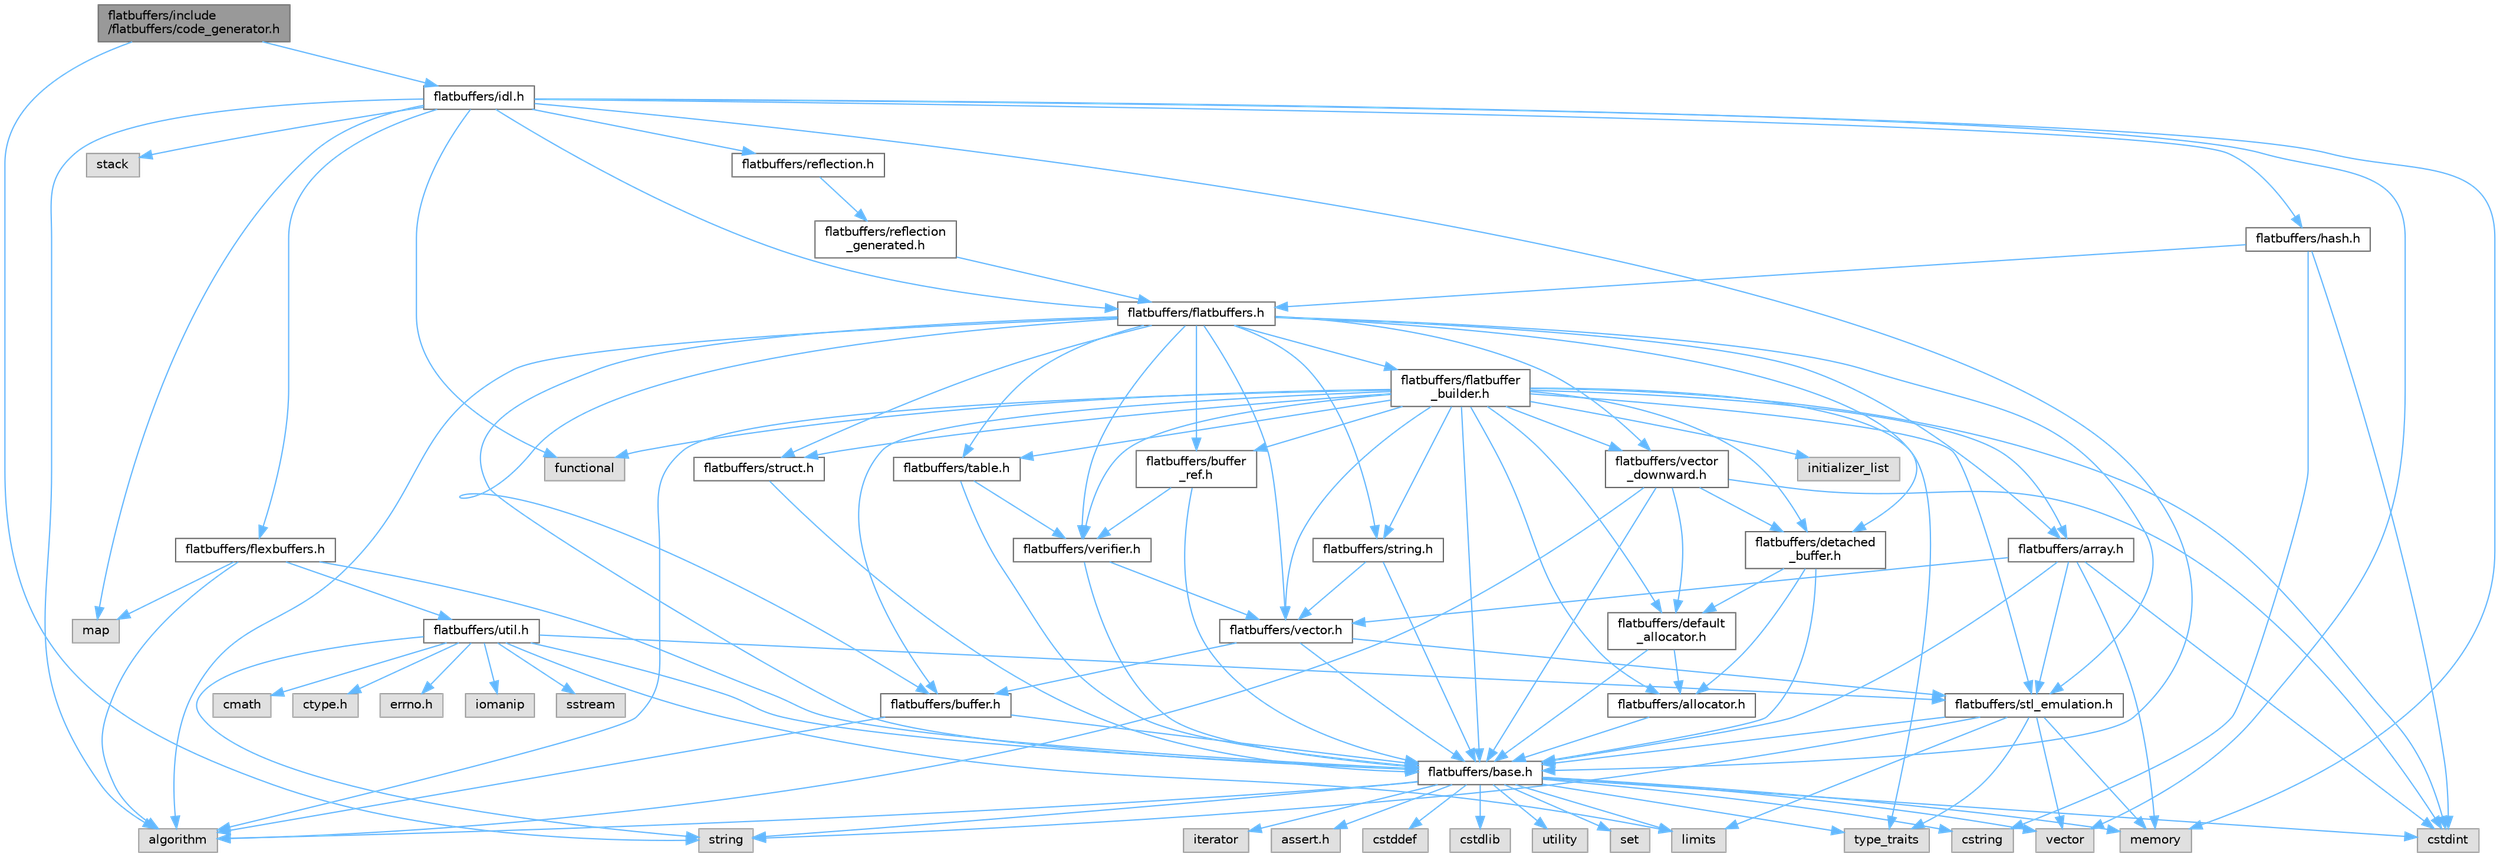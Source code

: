 digraph "flatbuffers/include/flatbuffers/code_generator.h"
{
 // LATEX_PDF_SIZE
  bgcolor="transparent";
  edge [fontname=Helvetica,fontsize=10,labelfontname=Helvetica,labelfontsize=10];
  node [fontname=Helvetica,fontsize=10,shape=box,height=0.2,width=0.4];
  Node1 [id="Node000001",label="flatbuffers/include\l/flatbuffers/code_generator.h",height=0.2,width=0.4,color="gray40", fillcolor="grey60", style="filled", fontcolor="black",tooltip=" "];
  Node1 -> Node2 [id="edge115_Node000001_Node000002",color="steelblue1",style="solid",tooltip=" "];
  Node2 [id="Node000002",label="string",height=0.2,width=0.4,color="grey60", fillcolor="#E0E0E0", style="filled",tooltip=" "];
  Node1 -> Node3 [id="edge116_Node000001_Node000003",color="steelblue1",style="solid",tooltip=" "];
  Node3 [id="Node000003",label="flatbuffers/idl.h",height=0.2,width=0.4,color="grey40", fillcolor="white", style="filled",URL="$idl_8h.html",tooltip=" "];
  Node3 -> Node4 [id="edge117_Node000003_Node000004",color="steelblue1",style="solid",tooltip=" "];
  Node4 [id="Node000004",label="algorithm",height=0.2,width=0.4,color="grey60", fillcolor="#E0E0E0", style="filled",tooltip=" "];
  Node3 -> Node5 [id="edge118_Node000003_Node000005",color="steelblue1",style="solid",tooltip=" "];
  Node5 [id="Node000005",label="functional",height=0.2,width=0.4,color="grey60", fillcolor="#E0E0E0", style="filled",tooltip=" "];
  Node3 -> Node6 [id="edge119_Node000003_Node000006",color="steelblue1",style="solid",tooltip=" "];
  Node6 [id="Node000006",label="map",height=0.2,width=0.4,color="grey60", fillcolor="#E0E0E0", style="filled",tooltip=" "];
  Node3 -> Node7 [id="edge120_Node000003_Node000007",color="steelblue1",style="solid",tooltip=" "];
  Node7 [id="Node000007",label="memory",height=0.2,width=0.4,color="grey60", fillcolor="#E0E0E0", style="filled",tooltip=" "];
  Node3 -> Node8 [id="edge121_Node000003_Node000008",color="steelblue1",style="solid",tooltip=" "];
  Node8 [id="Node000008",label="stack",height=0.2,width=0.4,color="grey60", fillcolor="#E0E0E0", style="filled",tooltip=" "];
  Node3 -> Node9 [id="edge122_Node000003_Node000009",color="steelblue1",style="solid",tooltip=" "];
  Node9 [id="Node000009",label="vector",height=0.2,width=0.4,color="grey60", fillcolor="#E0E0E0", style="filled",tooltip=" "];
  Node3 -> Node10 [id="edge123_Node000003_Node000010",color="steelblue1",style="solid",tooltip=" "];
  Node10 [id="Node000010",label="flatbuffers/base.h",height=0.2,width=0.4,color="grey40", fillcolor="white", style="filled",URL="$base_8h.html",tooltip=" "];
  Node10 -> Node11 [id="edge124_Node000010_Node000011",color="steelblue1",style="solid",tooltip=" "];
  Node11 [id="Node000011",label="assert.h",height=0.2,width=0.4,color="grey60", fillcolor="#E0E0E0", style="filled",tooltip=" "];
  Node10 -> Node12 [id="edge125_Node000010_Node000012",color="steelblue1",style="solid",tooltip=" "];
  Node12 [id="Node000012",label="cstdint",height=0.2,width=0.4,color="grey60", fillcolor="#E0E0E0", style="filled",tooltip=" "];
  Node10 -> Node13 [id="edge126_Node000010_Node000013",color="steelblue1",style="solid",tooltip=" "];
  Node13 [id="Node000013",label="cstddef",height=0.2,width=0.4,color="grey60", fillcolor="#E0E0E0", style="filled",tooltip=" "];
  Node10 -> Node14 [id="edge127_Node000010_Node000014",color="steelblue1",style="solid",tooltip=" "];
  Node14 [id="Node000014",label="cstdlib",height=0.2,width=0.4,color="grey60", fillcolor="#E0E0E0", style="filled",tooltip=" "];
  Node10 -> Node15 [id="edge128_Node000010_Node000015",color="steelblue1",style="solid",tooltip=" "];
  Node15 [id="Node000015",label="cstring",height=0.2,width=0.4,color="grey60", fillcolor="#E0E0E0", style="filled",tooltip=" "];
  Node10 -> Node16 [id="edge129_Node000010_Node000016",color="steelblue1",style="solid",tooltip=" "];
  Node16 [id="Node000016",label="utility",height=0.2,width=0.4,color="grey60", fillcolor="#E0E0E0", style="filled",tooltip=" "];
  Node10 -> Node2 [id="edge130_Node000010_Node000002",color="steelblue1",style="solid",tooltip=" "];
  Node10 -> Node17 [id="edge131_Node000010_Node000017",color="steelblue1",style="solid",tooltip=" "];
  Node17 [id="Node000017",label="type_traits",height=0.2,width=0.4,color="grey60", fillcolor="#E0E0E0", style="filled",tooltip=" "];
  Node10 -> Node9 [id="edge132_Node000010_Node000009",color="steelblue1",style="solid",tooltip=" "];
  Node10 -> Node18 [id="edge133_Node000010_Node000018",color="steelblue1",style="solid",tooltip=" "];
  Node18 [id="Node000018",label="set",height=0.2,width=0.4,color="grey60", fillcolor="#E0E0E0", style="filled",tooltip=" "];
  Node10 -> Node4 [id="edge134_Node000010_Node000004",color="steelblue1",style="solid",tooltip=" "];
  Node10 -> Node19 [id="edge135_Node000010_Node000019",color="steelblue1",style="solid",tooltip=" "];
  Node19 [id="Node000019",label="limits",height=0.2,width=0.4,color="grey60", fillcolor="#E0E0E0", style="filled",tooltip=" "];
  Node10 -> Node20 [id="edge136_Node000010_Node000020",color="steelblue1",style="solid",tooltip=" "];
  Node20 [id="Node000020",label="iterator",height=0.2,width=0.4,color="grey60", fillcolor="#E0E0E0", style="filled",tooltip=" "];
  Node10 -> Node7 [id="edge137_Node000010_Node000007",color="steelblue1",style="solid",tooltip=" "];
  Node3 -> Node21 [id="edge138_Node000003_Node000021",color="steelblue1",style="solid",tooltip=" "];
  Node21 [id="Node000021",label="flatbuffers/flatbuffers.h",height=0.2,width=0.4,color="grey40", fillcolor="white", style="filled",URL="$flatbuffers_8h.html",tooltip=" "];
  Node21 -> Node4 [id="edge139_Node000021_Node000004",color="steelblue1",style="solid",tooltip=" "];
  Node21 -> Node22 [id="edge140_Node000021_Node000022",color="steelblue1",style="solid",tooltip=" "];
  Node22 [id="Node000022",label="flatbuffers/array.h",height=0.2,width=0.4,color="grey40", fillcolor="white", style="filled",URL="$array_8h.html",tooltip=" "];
  Node22 -> Node12 [id="edge141_Node000022_Node000012",color="steelblue1",style="solid",tooltip=" "];
  Node22 -> Node7 [id="edge142_Node000022_Node000007",color="steelblue1",style="solid",tooltip=" "];
  Node22 -> Node10 [id="edge143_Node000022_Node000010",color="steelblue1",style="solid",tooltip=" "];
  Node22 -> Node23 [id="edge144_Node000022_Node000023",color="steelblue1",style="solid",tooltip=" "];
  Node23 [id="Node000023",label="flatbuffers/stl_emulation.h",height=0.2,width=0.4,color="grey40", fillcolor="white", style="filled",URL="$stl__emulation_8h.html",tooltip=" "];
  Node23 -> Node10 [id="edge145_Node000023_Node000010",color="steelblue1",style="solid",tooltip=" "];
  Node23 -> Node2 [id="edge146_Node000023_Node000002",color="steelblue1",style="solid",tooltip=" "];
  Node23 -> Node17 [id="edge147_Node000023_Node000017",color="steelblue1",style="solid",tooltip=" "];
  Node23 -> Node9 [id="edge148_Node000023_Node000009",color="steelblue1",style="solid",tooltip=" "];
  Node23 -> Node7 [id="edge149_Node000023_Node000007",color="steelblue1",style="solid",tooltip=" "];
  Node23 -> Node19 [id="edge150_Node000023_Node000019",color="steelblue1",style="solid",tooltip=" "];
  Node22 -> Node24 [id="edge151_Node000022_Node000024",color="steelblue1",style="solid",tooltip=" "];
  Node24 [id="Node000024",label="flatbuffers/vector.h",height=0.2,width=0.4,color="grey40", fillcolor="white", style="filled",URL="$vector_8h.html",tooltip=" "];
  Node24 -> Node10 [id="edge152_Node000024_Node000010",color="steelblue1",style="solid",tooltip=" "];
  Node24 -> Node25 [id="edge153_Node000024_Node000025",color="steelblue1",style="solid",tooltip=" "];
  Node25 [id="Node000025",label="flatbuffers/buffer.h",height=0.2,width=0.4,color="grey40", fillcolor="white", style="filled",URL="$buffer_8h.html",tooltip=" "];
  Node25 -> Node4 [id="edge154_Node000025_Node000004",color="steelblue1",style="solid",tooltip=" "];
  Node25 -> Node10 [id="edge155_Node000025_Node000010",color="steelblue1",style="solid",tooltip=" "];
  Node24 -> Node23 [id="edge156_Node000024_Node000023",color="steelblue1",style="solid",tooltip=" "];
  Node21 -> Node10 [id="edge157_Node000021_Node000010",color="steelblue1",style="solid",tooltip=" "];
  Node21 -> Node25 [id="edge158_Node000021_Node000025",color="steelblue1",style="solid",tooltip=" "];
  Node21 -> Node26 [id="edge159_Node000021_Node000026",color="steelblue1",style="solid",tooltip=" "];
  Node26 [id="Node000026",label="flatbuffers/buffer\l_ref.h",height=0.2,width=0.4,color="grey40", fillcolor="white", style="filled",URL="$buffer__ref_8h.html",tooltip=" "];
  Node26 -> Node10 [id="edge160_Node000026_Node000010",color="steelblue1",style="solid",tooltip=" "];
  Node26 -> Node27 [id="edge161_Node000026_Node000027",color="steelblue1",style="solid",tooltip=" "];
  Node27 [id="Node000027",label="flatbuffers/verifier.h",height=0.2,width=0.4,color="grey40", fillcolor="white", style="filled",URL="$verifier_8h.html",tooltip=" "];
  Node27 -> Node10 [id="edge162_Node000027_Node000010",color="steelblue1",style="solid",tooltip=" "];
  Node27 -> Node24 [id="edge163_Node000027_Node000024",color="steelblue1",style="solid",tooltip=" "];
  Node21 -> Node28 [id="edge164_Node000021_Node000028",color="steelblue1",style="solid",tooltip=" "];
  Node28 [id="Node000028",label="flatbuffers/detached\l_buffer.h",height=0.2,width=0.4,color="grey40", fillcolor="white", style="filled",URL="$detached__buffer_8h.html",tooltip=" "];
  Node28 -> Node29 [id="edge165_Node000028_Node000029",color="steelblue1",style="solid",tooltip=" "];
  Node29 [id="Node000029",label="flatbuffers/allocator.h",height=0.2,width=0.4,color="grey40", fillcolor="white", style="filled",URL="$allocator_8h.html",tooltip=" "];
  Node29 -> Node10 [id="edge166_Node000029_Node000010",color="steelblue1",style="solid",tooltip=" "];
  Node28 -> Node10 [id="edge167_Node000028_Node000010",color="steelblue1",style="solid",tooltip=" "];
  Node28 -> Node30 [id="edge168_Node000028_Node000030",color="steelblue1",style="solid",tooltip=" "];
  Node30 [id="Node000030",label="flatbuffers/default\l_allocator.h",height=0.2,width=0.4,color="grey40", fillcolor="white", style="filled",URL="$default__allocator_8h.html",tooltip=" "];
  Node30 -> Node29 [id="edge169_Node000030_Node000029",color="steelblue1",style="solid",tooltip=" "];
  Node30 -> Node10 [id="edge170_Node000030_Node000010",color="steelblue1",style="solid",tooltip=" "];
  Node21 -> Node31 [id="edge171_Node000021_Node000031",color="steelblue1",style="solid",tooltip=" "];
  Node31 [id="Node000031",label="flatbuffers/flatbuffer\l_builder.h",height=0.2,width=0.4,color="grey40", fillcolor="white", style="filled",URL="$flatbuffer__builder_8h.html",tooltip=" "];
  Node31 -> Node4 [id="edge172_Node000031_Node000004",color="steelblue1",style="solid",tooltip=" "];
  Node31 -> Node12 [id="edge173_Node000031_Node000012",color="steelblue1",style="solid",tooltip=" "];
  Node31 -> Node5 [id="edge174_Node000031_Node000005",color="steelblue1",style="solid",tooltip=" "];
  Node31 -> Node32 [id="edge175_Node000031_Node000032",color="steelblue1",style="solid",tooltip=" "];
  Node32 [id="Node000032",label="initializer_list",height=0.2,width=0.4,color="grey60", fillcolor="#E0E0E0", style="filled",tooltip=" "];
  Node31 -> Node17 [id="edge176_Node000031_Node000017",color="steelblue1",style="solid",tooltip=" "];
  Node31 -> Node29 [id="edge177_Node000031_Node000029",color="steelblue1",style="solid",tooltip=" "];
  Node31 -> Node22 [id="edge178_Node000031_Node000022",color="steelblue1",style="solid",tooltip=" "];
  Node31 -> Node10 [id="edge179_Node000031_Node000010",color="steelblue1",style="solid",tooltip=" "];
  Node31 -> Node25 [id="edge180_Node000031_Node000025",color="steelblue1",style="solid",tooltip=" "];
  Node31 -> Node26 [id="edge181_Node000031_Node000026",color="steelblue1",style="solid",tooltip=" "];
  Node31 -> Node30 [id="edge182_Node000031_Node000030",color="steelblue1",style="solid",tooltip=" "];
  Node31 -> Node28 [id="edge183_Node000031_Node000028",color="steelblue1",style="solid",tooltip=" "];
  Node31 -> Node23 [id="edge184_Node000031_Node000023",color="steelblue1",style="solid",tooltip=" "];
  Node31 -> Node33 [id="edge185_Node000031_Node000033",color="steelblue1",style="solid",tooltip=" "];
  Node33 [id="Node000033",label="flatbuffers/string.h",height=0.2,width=0.4,color="grey40", fillcolor="white", style="filled",URL="$string_8h.html",tooltip=" "];
  Node33 -> Node10 [id="edge186_Node000033_Node000010",color="steelblue1",style="solid",tooltip=" "];
  Node33 -> Node24 [id="edge187_Node000033_Node000024",color="steelblue1",style="solid",tooltip=" "];
  Node31 -> Node34 [id="edge188_Node000031_Node000034",color="steelblue1",style="solid",tooltip=" "];
  Node34 [id="Node000034",label="flatbuffers/struct.h",height=0.2,width=0.4,color="grey40", fillcolor="white", style="filled",URL="$struct_8h.html",tooltip=" "];
  Node34 -> Node10 [id="edge189_Node000034_Node000010",color="steelblue1",style="solid",tooltip=" "];
  Node31 -> Node35 [id="edge190_Node000031_Node000035",color="steelblue1",style="solid",tooltip=" "];
  Node35 [id="Node000035",label="flatbuffers/table.h",height=0.2,width=0.4,color="grey40", fillcolor="white", style="filled",URL="$table_8h.html",tooltip=" "];
  Node35 -> Node10 [id="edge191_Node000035_Node000010",color="steelblue1",style="solid",tooltip=" "];
  Node35 -> Node27 [id="edge192_Node000035_Node000027",color="steelblue1",style="solid",tooltip=" "];
  Node31 -> Node24 [id="edge193_Node000031_Node000024",color="steelblue1",style="solid",tooltip=" "];
  Node31 -> Node36 [id="edge194_Node000031_Node000036",color="steelblue1",style="solid",tooltip=" "];
  Node36 [id="Node000036",label="flatbuffers/vector\l_downward.h",height=0.2,width=0.4,color="grey40", fillcolor="white", style="filled",URL="$vector__downward_8h.html",tooltip=" "];
  Node36 -> Node4 [id="edge195_Node000036_Node000004",color="steelblue1",style="solid",tooltip=" "];
  Node36 -> Node12 [id="edge196_Node000036_Node000012",color="steelblue1",style="solid",tooltip=" "];
  Node36 -> Node10 [id="edge197_Node000036_Node000010",color="steelblue1",style="solid",tooltip=" "];
  Node36 -> Node30 [id="edge198_Node000036_Node000030",color="steelblue1",style="solid",tooltip=" "];
  Node36 -> Node28 [id="edge199_Node000036_Node000028",color="steelblue1",style="solid",tooltip=" "];
  Node31 -> Node27 [id="edge200_Node000031_Node000027",color="steelblue1",style="solid",tooltip=" "];
  Node21 -> Node23 [id="edge201_Node000021_Node000023",color="steelblue1",style="solid",tooltip=" "];
  Node21 -> Node33 [id="edge202_Node000021_Node000033",color="steelblue1",style="solid",tooltip=" "];
  Node21 -> Node34 [id="edge203_Node000021_Node000034",color="steelblue1",style="solid",tooltip=" "];
  Node21 -> Node35 [id="edge204_Node000021_Node000035",color="steelblue1",style="solid",tooltip=" "];
  Node21 -> Node24 [id="edge205_Node000021_Node000024",color="steelblue1",style="solid",tooltip=" "];
  Node21 -> Node36 [id="edge206_Node000021_Node000036",color="steelblue1",style="solid",tooltip=" "];
  Node21 -> Node27 [id="edge207_Node000021_Node000027",color="steelblue1",style="solid",tooltip=" "];
  Node3 -> Node37 [id="edge208_Node000003_Node000037",color="steelblue1",style="solid",tooltip=" "];
  Node37 [id="Node000037",label="flatbuffers/flexbuffers.h",height=0.2,width=0.4,color="grey40", fillcolor="white", style="filled",URL="$flexbuffers_8h.html",tooltip=" "];
  Node37 -> Node4 [id="edge209_Node000037_Node000004",color="steelblue1",style="solid",tooltip=" "];
  Node37 -> Node6 [id="edge210_Node000037_Node000006",color="steelblue1",style="solid",tooltip=" "];
  Node37 -> Node10 [id="edge211_Node000037_Node000010",color="steelblue1",style="solid",tooltip=" "];
  Node37 -> Node38 [id="edge212_Node000037_Node000038",color="steelblue1",style="solid",tooltip=" "];
  Node38 [id="Node000038",label="flatbuffers/util.h",height=0.2,width=0.4,color="grey40", fillcolor="white", style="filled",URL="$util_8h.html",tooltip=" "];
  Node38 -> Node39 [id="edge213_Node000038_Node000039",color="steelblue1",style="solid",tooltip=" "];
  Node39 [id="Node000039",label="ctype.h",height=0.2,width=0.4,color="grey60", fillcolor="#E0E0E0", style="filled",tooltip=" "];
  Node38 -> Node40 [id="edge214_Node000038_Node000040",color="steelblue1",style="solid",tooltip=" "];
  Node40 [id="Node000040",label="errno.h",height=0.2,width=0.4,color="grey60", fillcolor="#E0E0E0", style="filled",tooltip=" "];
  Node38 -> Node10 [id="edge215_Node000038_Node000010",color="steelblue1",style="solid",tooltip=" "];
  Node38 -> Node23 [id="edge216_Node000038_Node000023",color="steelblue1",style="solid",tooltip=" "];
  Node38 -> Node41 [id="edge217_Node000038_Node000041",color="steelblue1",style="solid",tooltip=" "];
  Node41 [id="Node000041",label="iomanip",height=0.2,width=0.4,color="grey60", fillcolor="#E0E0E0", style="filled",tooltip=" "];
  Node38 -> Node42 [id="edge218_Node000038_Node000042",color="steelblue1",style="solid",tooltip=" "];
  Node42 [id="Node000042",label="sstream",height=0.2,width=0.4,color="grey60", fillcolor="#E0E0E0", style="filled",tooltip=" "];
  Node38 -> Node43 [id="edge219_Node000038_Node000043",color="steelblue1",style="solid",tooltip=" "];
  Node43 [id="Node000043",label="cmath",height=0.2,width=0.4,color="grey60", fillcolor="#E0E0E0", style="filled",tooltip=" "];
  Node38 -> Node19 [id="edge220_Node000038_Node000019",color="steelblue1",style="solid",tooltip=" "];
  Node38 -> Node2 [id="edge221_Node000038_Node000002",color="steelblue1",style="solid",tooltip=" "];
  Node3 -> Node44 [id="edge222_Node000003_Node000044",color="steelblue1",style="solid",tooltip=" "];
  Node44 [id="Node000044",label="flatbuffers/hash.h",height=0.2,width=0.4,color="grey40", fillcolor="white", style="filled",URL="$hash_8h.html",tooltip=" "];
  Node44 -> Node12 [id="edge223_Node000044_Node000012",color="steelblue1",style="solid",tooltip=" "];
  Node44 -> Node15 [id="edge224_Node000044_Node000015",color="steelblue1",style="solid",tooltip=" "];
  Node44 -> Node21 [id="edge225_Node000044_Node000021",color="steelblue1",style="solid",tooltip=" "];
  Node3 -> Node45 [id="edge226_Node000003_Node000045",color="steelblue1",style="solid",tooltip=" "];
  Node45 [id="Node000045",label="flatbuffers/reflection.h",height=0.2,width=0.4,color="grey40", fillcolor="white", style="filled",URL="$reflection_8h.html",tooltip=" "];
  Node45 -> Node46 [id="edge227_Node000045_Node000046",color="steelblue1",style="solid",tooltip=" "];
  Node46 [id="Node000046",label="flatbuffers/reflection\l_generated.h",height=0.2,width=0.4,color="grey40", fillcolor="white", style="filled",URL="$reflection__generated_8h.html",tooltip=" "];
  Node46 -> Node21 [id="edge228_Node000046_Node000021",color="steelblue1",style="solid",tooltip=" "];
}
